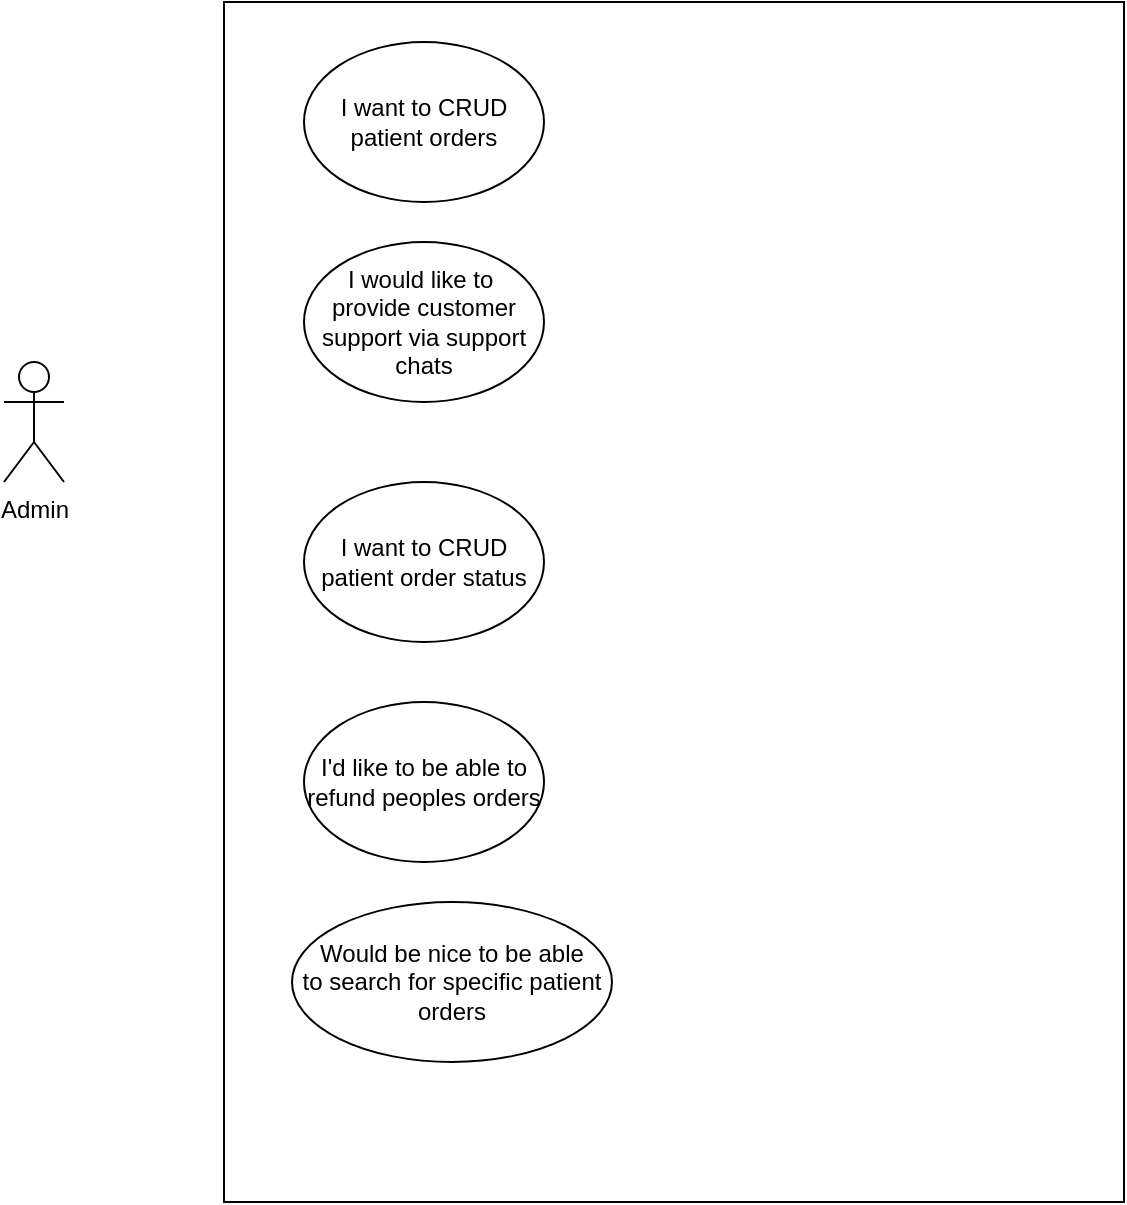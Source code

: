 <mxfile version="26.0.4">
  <diagram name="Page-1" id="TgXddCTuejMeMWKbuExy">
    <mxGraphModel dx="941" dy="644" grid="1" gridSize="10" guides="1" tooltips="1" connect="1" arrows="1" fold="1" page="1" pageScale="1" pageWidth="827" pageHeight="1169" math="0" shadow="0">
      <root>
        <mxCell id="0" />
        <mxCell id="1" parent="0" />
        <mxCell id="7aMWcYUArcz5UaziyeOh-1" value="" style="rounded=0;whiteSpace=wrap;html=1;" parent="1" vertex="1">
          <mxGeometry x="220" y="50" width="450" height="600" as="geometry" />
        </mxCell>
        <mxCell id="7aMWcYUArcz5UaziyeOh-2" value="Admin" style="shape=umlActor;verticalLabelPosition=bottom;verticalAlign=top;html=1;outlineConnect=0;" parent="1" vertex="1">
          <mxGeometry x="110" y="230" width="30" height="60" as="geometry" />
        </mxCell>
        <mxCell id="7aMWcYUArcz5UaziyeOh-3" value="I want to CRUD patient orders" style="ellipse;whiteSpace=wrap;html=1;" parent="1" vertex="1">
          <mxGeometry x="260" y="70" width="120" height="80" as="geometry" />
        </mxCell>
        <mxCell id="7aMWcYUArcz5UaziyeOh-7" value="I&#39;d like to be able to refund peoples orders" style="ellipse;whiteSpace=wrap;html=1;" parent="1" vertex="1">
          <mxGeometry x="260" y="400" width="120" height="80" as="geometry" />
        </mxCell>
        <mxCell id="7aMWcYUArcz5UaziyeOh-9" value="Would be nice to be&amp;nbsp;&lt;span style=&quot;background-color: transparent; color: light-dark(rgb(0, 0, 0), rgb(255, 255, 255));&quot;&gt;able&lt;/span&gt;&lt;div&gt;&lt;span style=&quot;background-color: transparent; color: light-dark(rgb(0, 0, 0), rgb(255, 255, 255));&quot;&gt;&amp;nbsp;to search for specific patient&amp;nbsp;&lt;/span&gt;&lt;div&gt;&lt;div&gt;orders&lt;/div&gt;&lt;/div&gt;&lt;/div&gt;" style="ellipse;whiteSpace=wrap;html=1;" parent="1" vertex="1">
          <mxGeometry x="254" y="500" width="160" height="80" as="geometry" />
        </mxCell>
        <mxCell id="Tdru3PaPfD7GJ5S8-9x2-1" value="I want to CRUD patient order status" style="ellipse;whiteSpace=wrap;html=1;" vertex="1" parent="1">
          <mxGeometry x="260" y="290" width="120" height="80" as="geometry" />
        </mxCell>
        <mxCell id="Tdru3PaPfD7GJ5S8-9x2-2" value="I would like to&amp;nbsp;&lt;div&gt;provide customer support via support chats&lt;/div&gt;" style="ellipse;whiteSpace=wrap;html=1;" vertex="1" parent="1">
          <mxGeometry x="260" y="170" width="120" height="80" as="geometry" />
        </mxCell>
      </root>
    </mxGraphModel>
  </diagram>
</mxfile>
